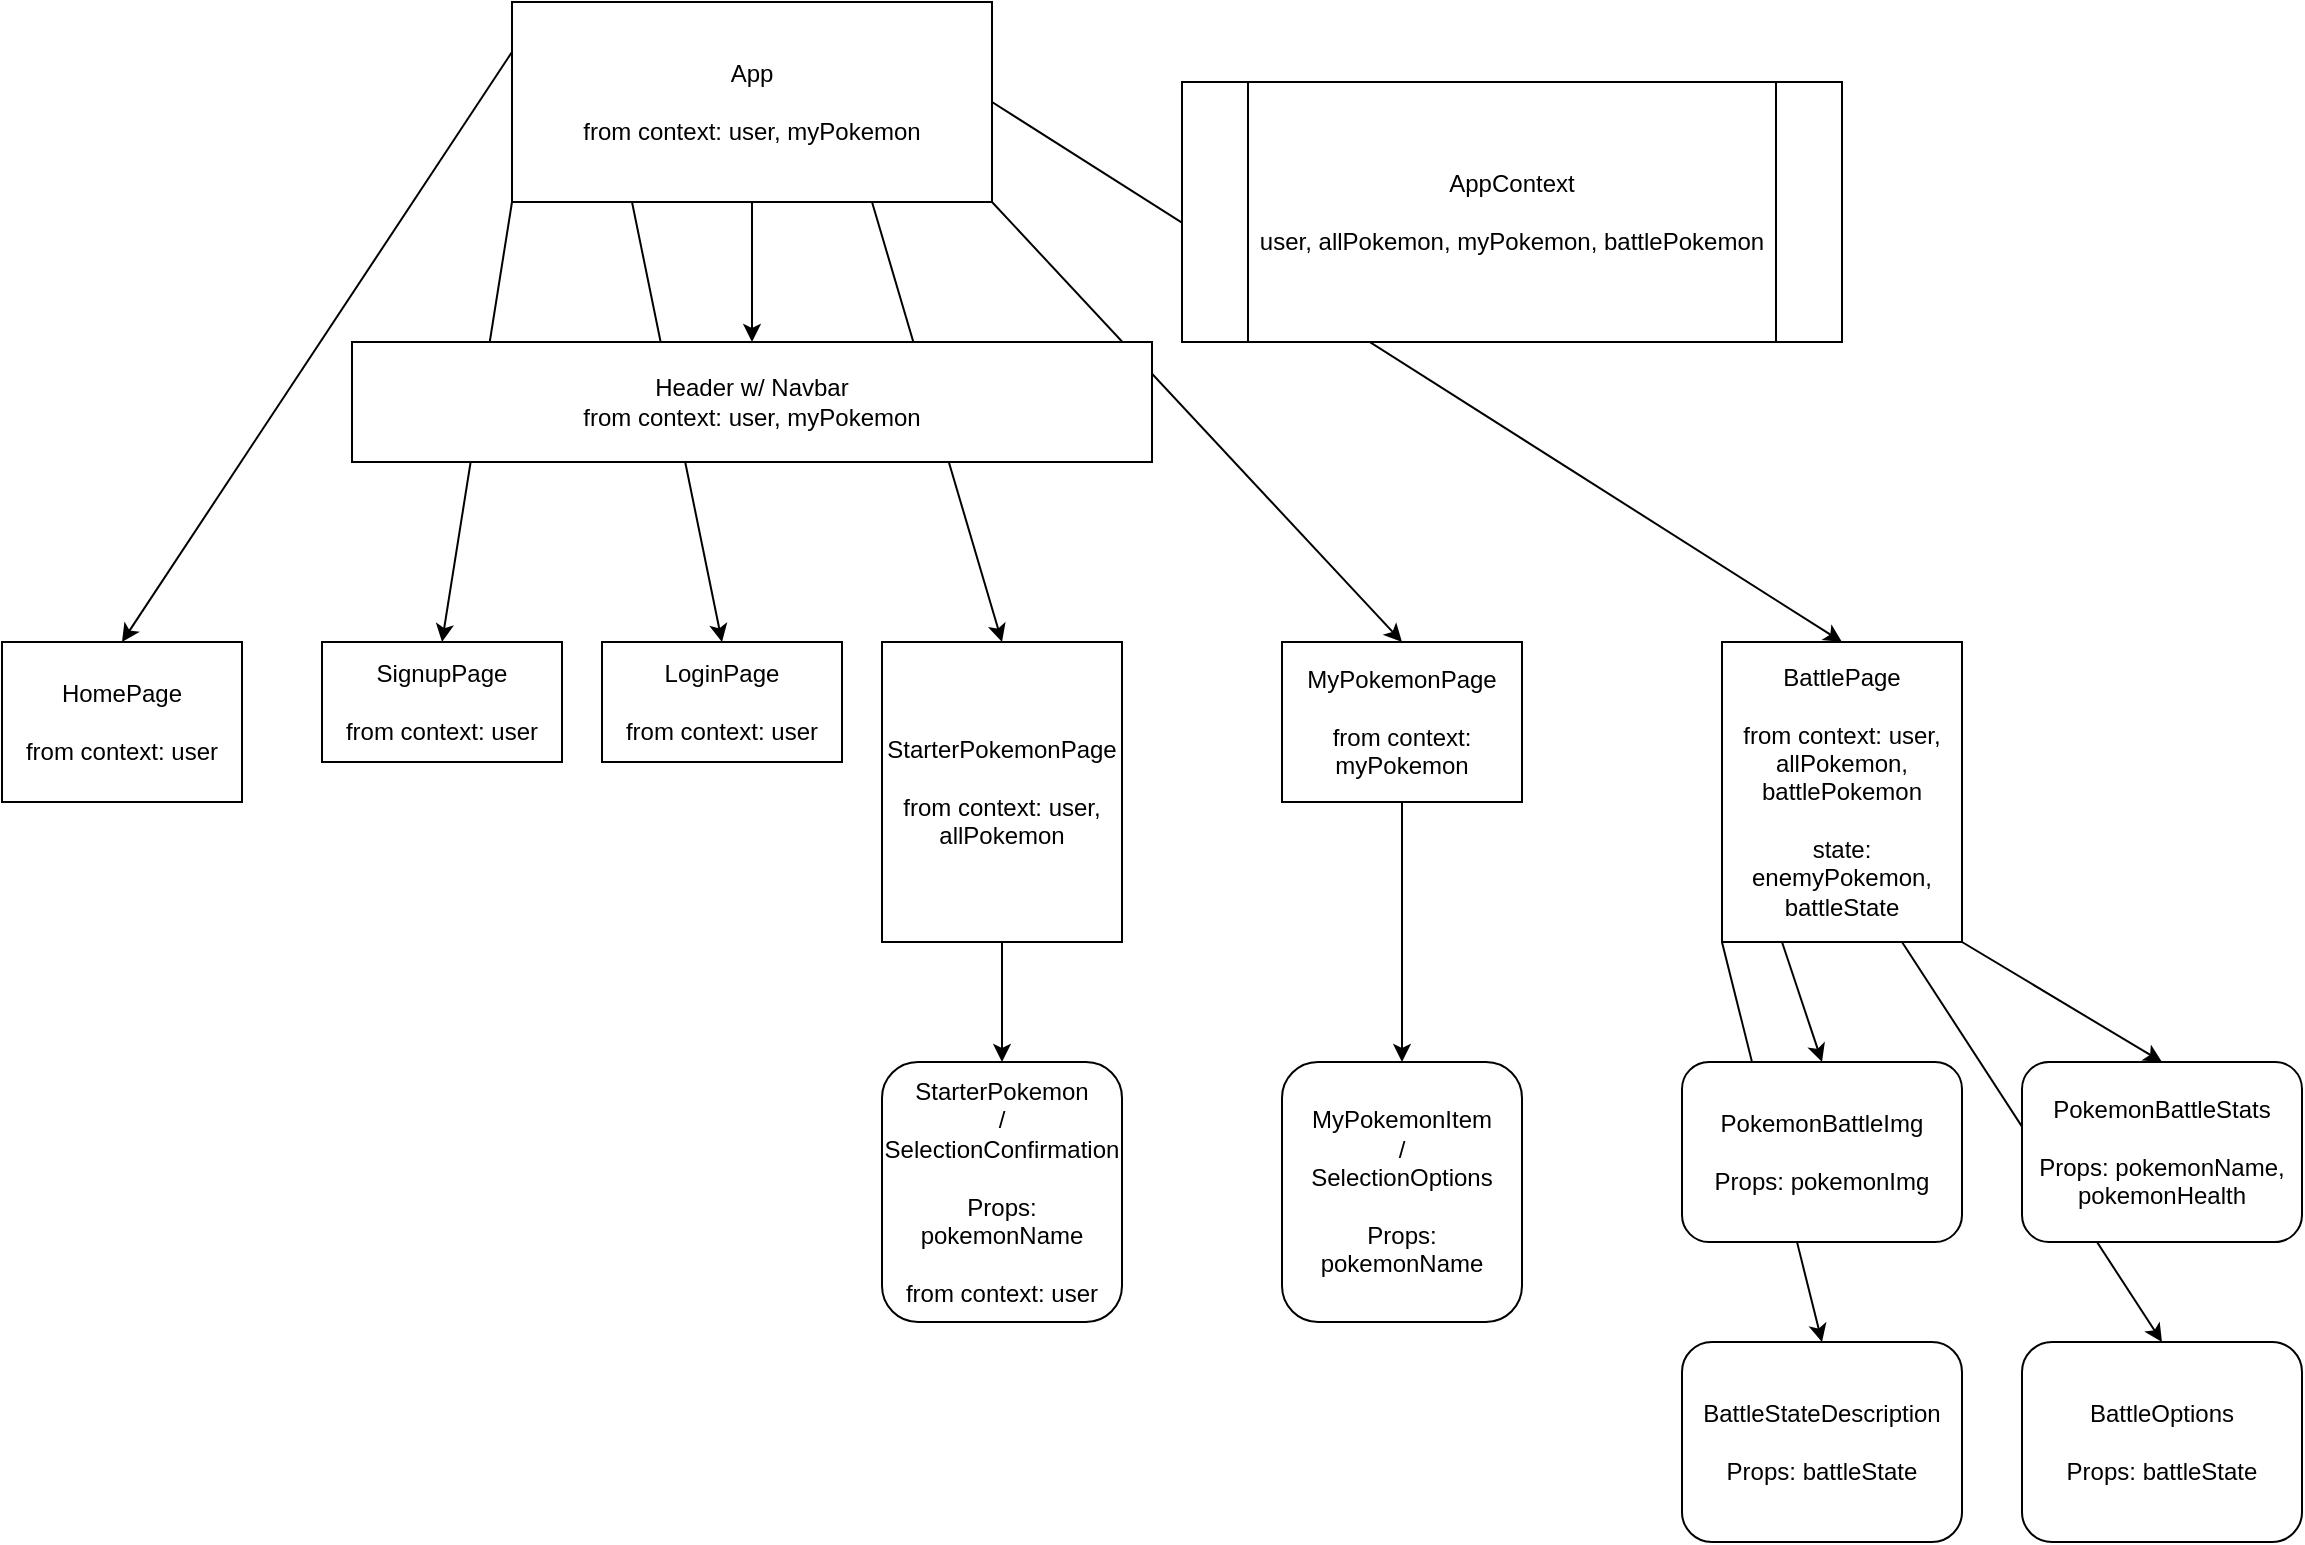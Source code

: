 <mxfile>
    <diagram id="6xLqKvJFGlsfEdW-uZ1e" name="Page-1">
        <mxGraphModel dx="1105" dy="917" grid="1" gridSize="10" guides="1" tooltips="1" connect="1" arrows="1" fold="1" page="1" pageScale="1" pageWidth="850" pageHeight="1100" math="0" shadow="0">
            <root>
                <mxCell id="0"/>
                <mxCell id="1" parent="0"/>
                <mxCell id="15" style="edgeStyle=none;html=1;exitX=1;exitY=0.5;exitDx=0;exitDy=0;entryX=0.5;entryY=0;entryDx=0;entryDy=0;" parent="1" source="2" target="8" edge="1">
                    <mxGeometry relative="1" as="geometry"/>
                </mxCell>
                <mxCell id="16" style="edgeStyle=none;html=1;exitX=1;exitY=1;exitDx=0;exitDy=0;entryX=0.5;entryY=0;entryDx=0;entryDy=0;" parent="1" source="2" target="7" edge="1">
                    <mxGeometry relative="1" as="geometry"/>
                </mxCell>
                <mxCell id="17" style="edgeStyle=none;html=1;exitX=0.5;exitY=1;exitDx=0;exitDy=0;entryX=0.5;entryY=0;entryDx=0;entryDy=0;" parent="1" source="2" target="5" edge="1">
                    <mxGeometry relative="1" as="geometry"/>
                </mxCell>
                <mxCell id="18" style="edgeStyle=none;html=1;exitX=0.75;exitY=1;exitDx=0;exitDy=0;entryX=0.5;entryY=0;entryDx=0;entryDy=0;" parent="1" source="2" target="6" edge="1">
                    <mxGeometry relative="1" as="geometry"/>
                </mxCell>
                <mxCell id="19" style="edgeStyle=none;html=1;exitX=0;exitY=0.25;exitDx=0;exitDy=0;entryX=0.5;entryY=0;entryDx=0;entryDy=0;" parent="1" source="2" target="4" edge="1">
                    <mxGeometry relative="1" as="geometry"/>
                </mxCell>
                <mxCell id="29" style="edgeStyle=none;html=1;exitX=0;exitY=1;exitDx=0;exitDy=0;entryX=0.5;entryY=0;entryDx=0;entryDy=0;" edge="1" parent="1" source="2" target="28">
                    <mxGeometry relative="1" as="geometry"/>
                </mxCell>
                <mxCell id="31" style="edgeStyle=none;html=1;exitX=0.25;exitY=1;exitDx=0;exitDy=0;entryX=0.5;entryY=0;entryDx=0;entryDy=0;" edge="1" parent="1" source="2" target="30">
                    <mxGeometry relative="1" as="geometry"/>
                </mxCell>
                <mxCell id="2" value="App&lt;br&gt;&lt;br&gt;from context: user, myPokemon" style="rounded=0;whiteSpace=wrap;html=1;" parent="1" vertex="1">
                    <mxGeometry x="305" width="240" height="100" as="geometry"/>
                </mxCell>
                <mxCell id="3" value="AppContext&lt;br&gt;&lt;br&gt;user, allPokemon, myPokemon, battlePokemon" style="shape=process;whiteSpace=wrap;html=1;backgroundOutline=1;" parent="1" vertex="1">
                    <mxGeometry x="640" y="40" width="330" height="130" as="geometry"/>
                </mxCell>
                <mxCell id="4" value="HomePage&lt;br&gt;&lt;br&gt;from context: user" style="rounded=0;whiteSpace=wrap;html=1;" parent="1" vertex="1">
                    <mxGeometry x="50" y="320" width="120" height="80" as="geometry"/>
                </mxCell>
                <mxCell id="5" value="Header w/ Navbar&lt;br&gt;from context: user, myPokemon" style="rounded=0;whiteSpace=wrap;html=1;" parent="1" vertex="1">
                    <mxGeometry x="225" y="170" width="400" height="60" as="geometry"/>
                </mxCell>
                <mxCell id="10" style="edgeStyle=none;html=1;exitX=0.5;exitY=1;exitDx=0;exitDy=0;entryX=0.5;entryY=0;entryDx=0;entryDy=0;" parent="1" source="6" target="9" edge="1">
                    <mxGeometry relative="1" as="geometry"/>
                </mxCell>
                <mxCell id="6" value="StarterPokemonPage&lt;br&gt;&lt;br&gt;from context: user, allPokemon" style="rounded=0;whiteSpace=wrap;html=1;" parent="1" vertex="1">
                    <mxGeometry x="490" y="320" width="120" height="150" as="geometry"/>
                </mxCell>
                <mxCell id="14" style="edgeStyle=none;html=1;exitX=0.5;exitY=1;exitDx=0;exitDy=0;entryX=0.5;entryY=0;entryDx=0;entryDy=0;" parent="1" source="7" target="13" edge="1">
                    <mxGeometry relative="1" as="geometry"/>
                </mxCell>
                <mxCell id="7" value="MyPokemonPage&lt;br&gt;&lt;br&gt;from context: myPokemon" style="rounded=0;whiteSpace=wrap;html=1;" parent="1" vertex="1">
                    <mxGeometry x="690" y="320" width="120" height="80" as="geometry"/>
                </mxCell>
                <mxCell id="24" style="edgeStyle=none;html=1;exitX=0.25;exitY=1;exitDx=0;exitDy=0;entryX=0.5;entryY=0;entryDx=0;entryDy=0;" parent="1" source="8" target="20" edge="1">
                    <mxGeometry relative="1" as="geometry"/>
                </mxCell>
                <mxCell id="25" style="edgeStyle=none;html=1;exitX=0;exitY=1;exitDx=0;exitDy=0;entryX=0.5;entryY=0;entryDx=0;entryDy=0;" parent="1" source="8" target="21" edge="1">
                    <mxGeometry relative="1" as="geometry"/>
                </mxCell>
                <mxCell id="26" style="edgeStyle=none;html=1;exitX=0.75;exitY=1;exitDx=0;exitDy=0;entryX=0.5;entryY=0;entryDx=0;entryDy=0;" parent="1" source="8" target="23" edge="1">
                    <mxGeometry relative="1" as="geometry"/>
                </mxCell>
                <mxCell id="27" style="edgeStyle=none;html=1;exitX=1;exitY=1;exitDx=0;exitDy=0;entryX=0.5;entryY=0;entryDx=0;entryDy=0;" parent="1" source="8" target="22" edge="1">
                    <mxGeometry relative="1" as="geometry"/>
                </mxCell>
                <mxCell id="8" value="BattlePage&lt;br&gt;&lt;br&gt;from context: user, allPokemon, battlePokemon&lt;br&gt;&lt;br&gt;state: enemyPokemon,&lt;br&gt;battleState" style="rounded=0;whiteSpace=wrap;html=1;" parent="1" vertex="1">
                    <mxGeometry x="910" y="320" width="120" height="150" as="geometry"/>
                </mxCell>
                <mxCell id="9" value="StarterPokemon&lt;br&gt;/&lt;br&gt;SelectionConfirmation&lt;br&gt;&lt;br&gt;Props: pokemonName&lt;br&gt;&lt;br&gt;from context: user" style="rounded=1;whiteSpace=wrap;html=1;" parent="1" vertex="1">
                    <mxGeometry x="490" y="530" width="120" height="130" as="geometry"/>
                </mxCell>
                <mxCell id="13" value="MyPokemonItem&lt;br&gt;/&lt;br&gt;SelectionOptions&lt;br&gt;&lt;br&gt;Props: pokemonName" style="rounded=1;whiteSpace=wrap;html=1;" parent="1" vertex="1">
                    <mxGeometry x="690" y="530" width="120" height="130" as="geometry"/>
                </mxCell>
                <mxCell id="20" value="PokemonBattleImg&lt;br&gt;&lt;br&gt;Props: pokemonImg" style="rounded=1;whiteSpace=wrap;html=1;" parent="1" vertex="1">
                    <mxGeometry x="890" y="530" width="140" height="90" as="geometry"/>
                </mxCell>
                <mxCell id="21" value="BattleStateDescription&lt;br&gt;&lt;br&gt;Props: battleState" style="rounded=1;whiteSpace=wrap;html=1;" parent="1" vertex="1">
                    <mxGeometry x="890" y="670" width="140" height="100" as="geometry"/>
                </mxCell>
                <mxCell id="22" value="PokemonBattleStats&lt;br&gt;&lt;br&gt;Props: pokemonName, pokemonHealth" style="rounded=1;whiteSpace=wrap;html=1;" parent="1" vertex="1">
                    <mxGeometry x="1060" y="530" width="140" height="90" as="geometry"/>
                </mxCell>
                <mxCell id="23" value="BattleOptions&lt;br&gt;&lt;br&gt;Props: battleState" style="rounded=1;whiteSpace=wrap;html=1;" parent="1" vertex="1">
                    <mxGeometry x="1060" y="670" width="140" height="100" as="geometry"/>
                </mxCell>
                <mxCell id="28" value="SignupPage&lt;br&gt;&lt;br&gt;from context: user" style="rounded=0;whiteSpace=wrap;html=1;" vertex="1" parent="1">
                    <mxGeometry x="210" y="320" width="120" height="60" as="geometry"/>
                </mxCell>
                <mxCell id="30" value="LoginPage&lt;br&gt;&lt;br&gt;from context: user" style="rounded=0;whiteSpace=wrap;html=1;" vertex="1" parent="1">
                    <mxGeometry x="350" y="320" width="120" height="60" as="geometry"/>
                </mxCell>
            </root>
        </mxGraphModel>
    </diagram>
</mxfile>